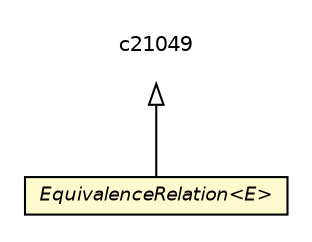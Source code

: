 #!/usr/local/bin/dot
#
# Class diagram 
# Generated by UMLGraph version 5.2 (http://www.umlgraph.org/)
#

digraph G {
	edge [fontname="Helvetica",fontsize=10,labelfontname="Helvetica",labelfontsize=10];
	node [fontname="Helvetica",fontsize=10,shape=plaintext];
	nodesep=0.25;
	ranksep=0.5;
	// chameleon.core.relation.EquivalenceRelation<E>
	c20981 [label=<<table title="chameleon.core.relation.EquivalenceRelation" border="0" cellborder="1" cellspacing="0" cellpadding="2" port="p" bgcolor="lemonChiffon" href="./EquivalenceRelation.html">
		<tr><td><table border="0" cellspacing="0" cellpadding="1">
<tr><td align="center" balign="center"><font face="Helvetica-Oblique"> EquivalenceRelation&lt;E&gt; </font></td></tr>
		</table></td></tr>
		</table>>, fontname="Helvetica", fontcolor="black", fontsize=9.0];
	//chameleon.core.relation.EquivalenceRelation<E> extends <any>
	c21049:p -> c20981:p [dir=back,arrowtail=empty];
}

